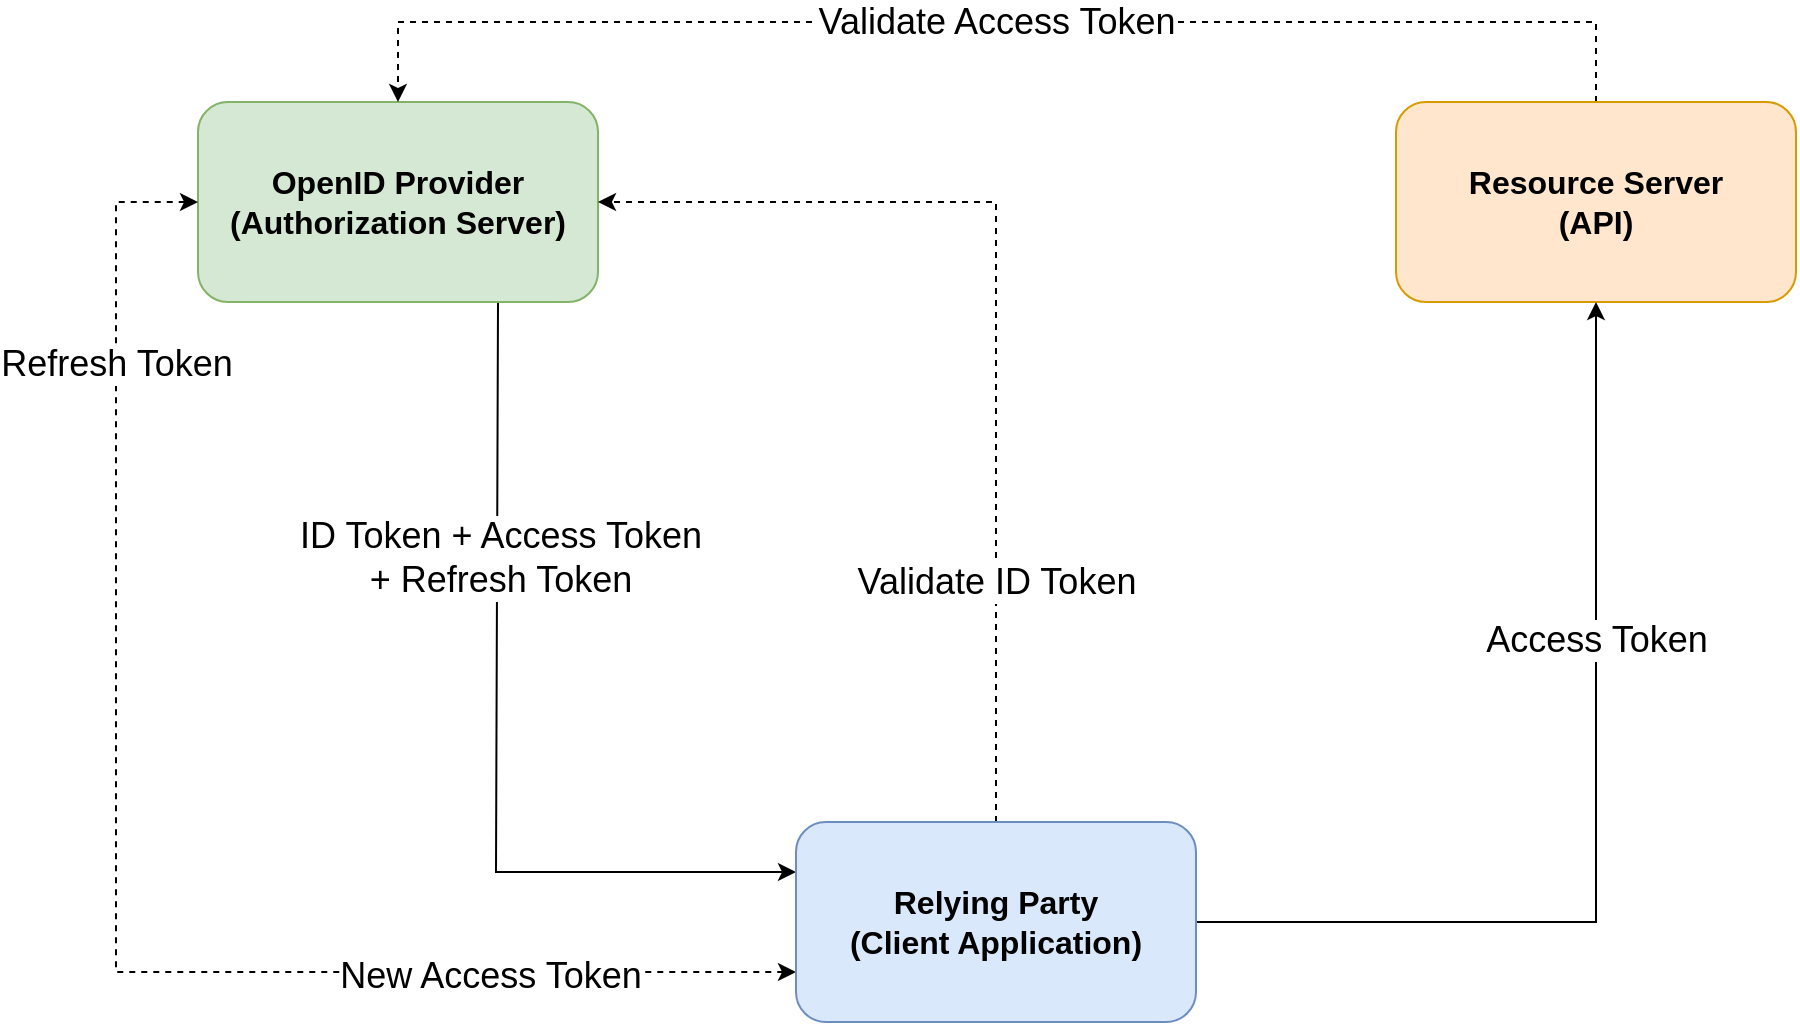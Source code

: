 <mxfile version="21.1.2" type="device">
  <diagram name="Page-1" id="FvLJSc5cekAWAvqjR6wY">
    <mxGraphModel dx="2411" dy="822" grid="1" gridSize="10" guides="1" tooltips="1" connect="1" arrows="1" fold="1" page="1" pageScale="1" pageWidth="1169" pageHeight="827" math="0" shadow="0">
      <root>
        <mxCell id="0" />
        <mxCell id="1" parent="0" />
        <mxCell id="obRNbhQuBIRgTvjJq404-11" style="edgeStyle=none;rounded=0;orthogonalLoop=1;jettySize=auto;html=1;exitX=0.75;exitY=1;exitDx=0;exitDy=0;entryX=0;entryY=0.25;entryDx=0;entryDy=0;startArrow=none;startFill=0;endArrow=classic;endFill=1;" parent="1" source="obRNbhQuBIRgTvjJq404-1" target="obRNbhQuBIRgTvjJq404-4" edge="1">
          <mxGeometry relative="1" as="geometry">
            <Array as="points">
              <mxPoint x="230" y="505" />
            </Array>
          </mxGeometry>
        </mxCell>
        <mxCell id="obRNbhQuBIRgTvjJq404-12" value="&lt;font style=&quot;font-size: 18px;&quot;&gt;ID Token + Access Token &lt;br&gt;+ Refresh Token&lt;/font&gt;" style="edgeLabel;html=1;align=center;verticalAlign=middle;resizable=0;points=[];" parent="obRNbhQuBIRgTvjJq404-11" vertex="1" connectable="0">
          <mxGeometry x="-0.026" y="-2" relative="1" as="geometry">
            <mxPoint x="3" y="-84" as="offset" />
          </mxGeometry>
        </mxCell>
        <mxCell id="obRNbhQuBIRgTvjJq404-1" value="&lt;font style=&quot;font-size: 16px;&quot;&gt;&lt;b&gt;OpenID Provider&lt;br&gt;(Authorization Server)&lt;br&gt;&lt;/b&gt;&lt;/font&gt;" style="rounded=1;whiteSpace=wrap;html=1;fillColor=#d5e8d4;strokeColor=#82b366;" parent="1" vertex="1">
          <mxGeometry x="81" y="120" width="200" height="100" as="geometry" />
        </mxCell>
        <mxCell id="QjoVSoKucB9wpR0HtS6z-3" style="edgeStyle=orthogonalEdgeStyle;rounded=0;orthogonalLoop=1;jettySize=auto;html=1;entryX=0.5;entryY=0;entryDx=0;entryDy=0;dashed=1;exitX=0.5;exitY=0;exitDx=0;exitDy=0;" edge="1" parent="1" source="obRNbhQuBIRgTvjJq404-3" target="obRNbhQuBIRgTvjJq404-1">
          <mxGeometry relative="1" as="geometry">
            <Array as="points">
              <mxPoint x="780" y="80" />
              <mxPoint x="181" y="80" />
            </Array>
          </mxGeometry>
        </mxCell>
        <mxCell id="QjoVSoKucB9wpR0HtS6z-4" value="&lt;font style=&quot;font-size: 18px;&quot;&gt;Validate Access Token&lt;/font&gt;" style="edgeLabel;html=1;align=center;verticalAlign=middle;resizable=0;points=[];" vertex="1" connectable="0" parent="QjoVSoKucB9wpR0HtS6z-3">
          <mxGeometry x="-0.087" relative="1" as="geometry">
            <mxPoint x="-30" as="offset" />
          </mxGeometry>
        </mxCell>
        <mxCell id="obRNbhQuBIRgTvjJq404-3" value="&lt;font style=&quot;font-size: 16px;&quot;&gt;&lt;b&gt;Resource Server&lt;br&gt;(API)&lt;br&gt;&lt;/b&gt;&lt;/font&gt;" style="rounded=1;whiteSpace=wrap;html=1;fillColor=#ffe6cc;strokeColor=#d79b00;" parent="1" vertex="1">
          <mxGeometry x="680" y="120" width="200" height="100" as="geometry" />
        </mxCell>
        <mxCell id="obRNbhQuBIRgTvjJq404-7" style="edgeStyle=orthogonalEdgeStyle;rounded=0;orthogonalLoop=1;jettySize=auto;html=1;entryX=0.5;entryY=1;entryDx=0;entryDy=0;" parent="1" source="obRNbhQuBIRgTvjJq404-4" target="obRNbhQuBIRgTvjJq404-3" edge="1">
          <mxGeometry relative="1" as="geometry" />
        </mxCell>
        <mxCell id="obRNbhQuBIRgTvjJq404-13" value="&lt;font style=&quot;font-size: 18px;&quot;&gt;Access Token&lt;/font&gt;" style="edgeLabel;html=1;align=center;verticalAlign=middle;resizable=0;points=[];" parent="obRNbhQuBIRgTvjJq404-7" vertex="1" connectable="0">
          <mxGeometry x="-0.16" relative="1" as="geometry">
            <mxPoint y="-127" as="offset" />
          </mxGeometry>
        </mxCell>
        <mxCell id="QjoVSoKucB9wpR0HtS6z-1" style="edgeStyle=orthogonalEdgeStyle;rounded=0;orthogonalLoop=1;jettySize=auto;html=1;entryX=1;entryY=0.5;entryDx=0;entryDy=0;exitX=0.5;exitY=0;exitDx=0;exitDy=0;dashed=1;" edge="1" parent="1" source="obRNbhQuBIRgTvjJq404-4" target="obRNbhQuBIRgTvjJq404-1">
          <mxGeometry relative="1" as="geometry">
            <Array as="points">
              <mxPoint x="480" y="170" />
            </Array>
          </mxGeometry>
        </mxCell>
        <mxCell id="QjoVSoKucB9wpR0HtS6z-2" value="&lt;font style=&quot;font-size: 18px;&quot;&gt;Validate ID Token&lt;/font&gt;" style="edgeLabel;html=1;align=center;verticalAlign=middle;resizable=0;points=[];" vertex="1" connectable="0" parent="QjoVSoKucB9wpR0HtS6z-1">
          <mxGeometry x="-0.23" y="1" relative="1" as="geometry">
            <mxPoint x="1" y="76" as="offset" />
          </mxGeometry>
        </mxCell>
        <mxCell id="QjoVSoKucB9wpR0HtS6z-5" style="edgeStyle=orthogonalEdgeStyle;rounded=0;orthogonalLoop=1;jettySize=auto;html=1;entryX=0;entryY=0.5;entryDx=0;entryDy=0;exitX=0;exitY=0.75;exitDx=0;exitDy=0;startArrow=classic;startFill=1;dashed=1;" edge="1" parent="1" source="obRNbhQuBIRgTvjJq404-4" target="obRNbhQuBIRgTvjJq404-1">
          <mxGeometry relative="1" as="geometry">
            <Array as="points">
              <mxPoint x="40" y="555" />
              <mxPoint x="40" y="170" />
            </Array>
          </mxGeometry>
        </mxCell>
        <mxCell id="QjoVSoKucB9wpR0HtS6z-6" value="&lt;font style=&quot;font-size: 18px;&quot;&gt;Refresh Token&lt;/font&gt;" style="edgeLabel;html=1;align=center;verticalAlign=middle;resizable=0;points=[];" vertex="1" connectable="0" parent="QjoVSoKucB9wpR0HtS6z-5">
          <mxGeometry x="0.681" relative="1" as="geometry">
            <mxPoint as="offset" />
          </mxGeometry>
        </mxCell>
        <mxCell id="QjoVSoKucB9wpR0HtS6z-7" value="&lt;font style=&quot;font-size: 18px;&quot;&gt;New Access Token&lt;/font&gt;" style="edgeLabel;html=1;align=center;verticalAlign=middle;resizable=0;points=[];" vertex="1" connectable="0" parent="QjoVSoKucB9wpR0HtS6z-5">
          <mxGeometry x="-0.601" y="2" relative="1" as="geometry">
            <mxPoint as="offset" />
          </mxGeometry>
        </mxCell>
        <mxCell id="obRNbhQuBIRgTvjJq404-4" value="&lt;font style=&quot;font-size: 16px;&quot;&gt;&lt;b&gt;Relying Party&lt;br&gt;(Client Application)&lt;br&gt;&lt;/b&gt;&lt;/font&gt;" style="rounded=1;whiteSpace=wrap;html=1;fillColor=#dae8fc;strokeColor=#6c8ebf;" parent="1" vertex="1">
          <mxGeometry x="380" y="480" width="200" height="100" as="geometry" />
        </mxCell>
      </root>
    </mxGraphModel>
  </diagram>
</mxfile>
